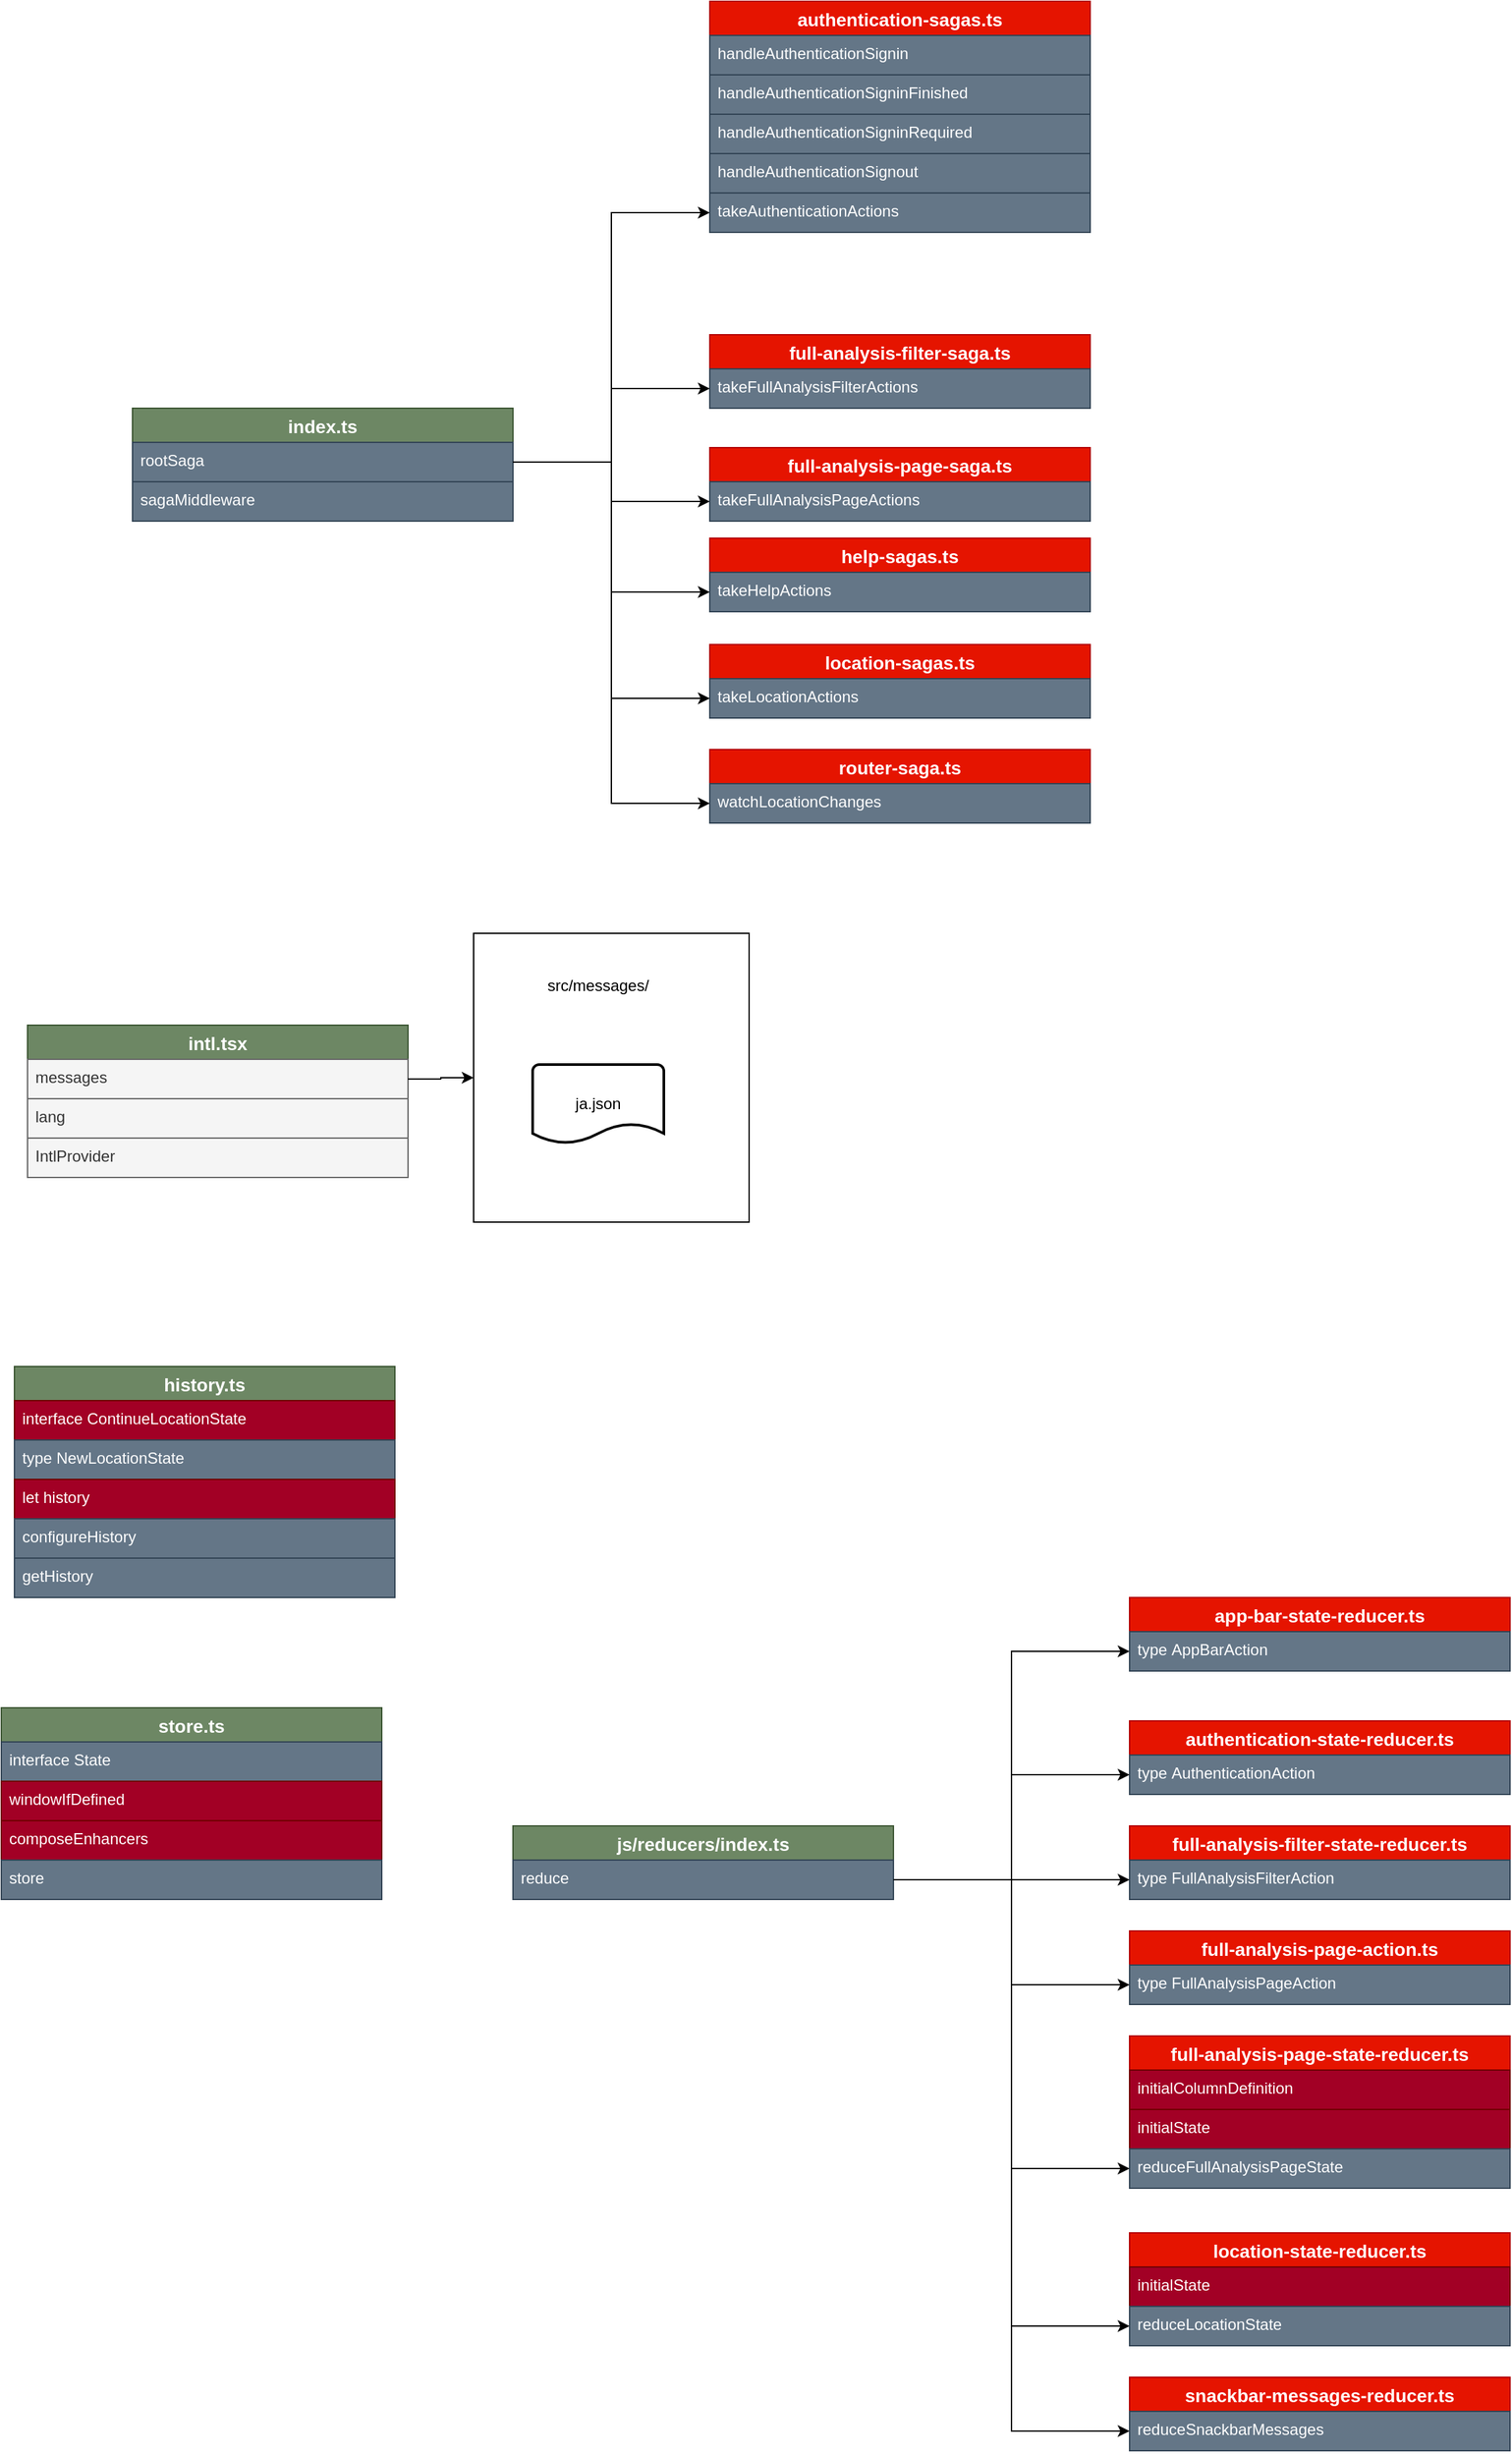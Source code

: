 <mxfile version="14.9.4" type="github">
  <diagram id="5SXes1SylNmNLAyZej1b" name="Page-1">
    <mxGraphModel dx="3010" dy="727" grid="1" gridSize="10" guides="1" tooltips="1" connect="1" arrows="1" fold="1" page="1" pageScale="1" pageWidth="850" pageHeight="1100" math="0" shadow="0">
      <root>
        <mxCell id="0" />
        <mxCell id="1" parent="0" />
        <mxCell id="j3aWC36EJ92PUxpBvVHE-1" value="full-analysis-page-saga.ts" style="swimlane;fontStyle=1;childLayout=stackLayout;horizontal=1;startSize=26;horizontalStack=0;resizeParent=1;resizeParentMax=0;resizeLast=0;collapsible=1;marginBottom=0;align=center;fontSize=14;fillColor=#e51400;strokeColor=#B20000;fontColor=#ffffff;" vertex="1" parent="1">
          <mxGeometry x="-1560" y="390" width="290" height="56" as="geometry">
            <mxRectangle x="-70" y="90" width="120" height="26" as="alternateBounds" />
          </mxGeometry>
        </mxCell>
        <mxCell id="j3aWC36EJ92PUxpBvVHE-2" value="takeFullAnalysisPageActions" style="text;strokeColor=#314354;fillColor=#647687;spacingLeft=4;spacingRight=4;overflow=hidden;rotatable=0;points=[[0,0.5],[1,0.5]];portConstraint=eastwest;fontSize=12;fontColor=#ffffff;" vertex="1" parent="j3aWC36EJ92PUxpBvVHE-1">
          <mxGeometry y="26" width="290" height="30" as="geometry" />
        </mxCell>
        <mxCell id="j3aWC36EJ92PUxpBvVHE-3" value="index.ts" style="swimlane;fontStyle=1;childLayout=stackLayout;horizontal=1;startSize=26;horizontalStack=0;resizeParent=1;resizeParentMax=0;resizeLast=0;collapsible=1;marginBottom=0;align=center;fontSize=14;fillColor=#6d8764;strokeColor=#3A5431;fontColor=#ffffff;" vertex="1" parent="1">
          <mxGeometry x="-2000" y="360" width="290" height="86" as="geometry">
            <mxRectangle x="-70" y="90" width="120" height="26" as="alternateBounds" />
          </mxGeometry>
        </mxCell>
        <mxCell id="j3aWC36EJ92PUxpBvVHE-4" value="rootSaga" style="text;strokeColor=#314354;fillColor=#647687;spacingLeft=4;spacingRight=4;overflow=hidden;rotatable=0;points=[[0,0.5],[1,0.5]];portConstraint=eastwest;fontSize=12;fontColor=#ffffff;" vertex="1" parent="j3aWC36EJ92PUxpBvVHE-3">
          <mxGeometry y="26" width="290" height="30" as="geometry" />
        </mxCell>
        <mxCell id="j3aWC36EJ92PUxpBvVHE-5" value="sagaMiddleware" style="text;strokeColor=#314354;fillColor=#647687;spacingLeft=4;spacingRight=4;overflow=hidden;rotatable=0;points=[[0,0.5],[1,0.5]];portConstraint=eastwest;fontSize=12;fontColor=#ffffff;" vertex="1" parent="j3aWC36EJ92PUxpBvVHE-3">
          <mxGeometry y="56" width="290" height="30" as="geometry" />
        </mxCell>
        <mxCell id="j3aWC36EJ92PUxpBvVHE-6" value="full-analysis-filter-saga.ts" style="swimlane;fontStyle=1;childLayout=stackLayout;horizontal=1;startSize=26;horizontalStack=0;resizeParent=1;resizeParentMax=0;resizeLast=0;collapsible=1;marginBottom=0;align=center;fontSize=14;fillColor=#e51400;strokeColor=#B20000;fontColor=#ffffff;" vertex="1" parent="1">
          <mxGeometry x="-1560" y="304" width="290" height="56" as="geometry">
            <mxRectangle x="-70" y="90" width="120" height="26" as="alternateBounds" />
          </mxGeometry>
        </mxCell>
        <mxCell id="j3aWC36EJ92PUxpBvVHE-7" value="takeFullAnalysisFilterActions" style="text;strokeColor=#314354;fillColor=#647687;spacingLeft=4;spacingRight=4;overflow=hidden;rotatable=0;points=[[0,0.5],[1,0.5]];portConstraint=eastwest;fontSize=12;fontColor=#ffffff;" vertex="1" parent="j3aWC36EJ92PUxpBvVHE-6">
          <mxGeometry y="26" width="290" height="30" as="geometry" />
        </mxCell>
        <mxCell id="j3aWC36EJ92PUxpBvVHE-8" value="help-sagas.ts" style="swimlane;fontStyle=1;childLayout=stackLayout;horizontal=1;startSize=26;horizontalStack=0;resizeParent=1;resizeParentMax=0;resizeLast=0;collapsible=1;marginBottom=0;align=center;fontSize=14;fillColor=#e51400;strokeColor=#B20000;fontColor=#ffffff;" vertex="1" parent="1">
          <mxGeometry x="-1560" y="459" width="290" height="56" as="geometry">
            <mxRectangle x="-70" y="90" width="120" height="26" as="alternateBounds" />
          </mxGeometry>
        </mxCell>
        <mxCell id="j3aWC36EJ92PUxpBvVHE-9" value="takeHelpActions" style="text;strokeColor=#314354;fillColor=#647687;spacingLeft=4;spacingRight=4;overflow=hidden;rotatable=0;points=[[0,0.5],[1,0.5]];portConstraint=eastwest;fontSize=12;fontColor=#ffffff;" vertex="1" parent="j3aWC36EJ92PUxpBvVHE-8">
          <mxGeometry y="26" width="290" height="30" as="geometry" />
        </mxCell>
        <mxCell id="j3aWC36EJ92PUxpBvVHE-10" value="location-sagas.ts" style="swimlane;fontStyle=1;childLayout=stackLayout;horizontal=1;startSize=26;horizontalStack=0;resizeParent=1;resizeParentMax=0;resizeLast=0;collapsible=1;marginBottom=0;align=center;fontSize=14;fillColor=#e51400;strokeColor=#B20000;fontColor=#ffffff;" vertex="1" parent="1">
          <mxGeometry x="-1560" y="540" width="290" height="56" as="geometry">
            <mxRectangle x="-70" y="90" width="120" height="26" as="alternateBounds" />
          </mxGeometry>
        </mxCell>
        <mxCell id="j3aWC36EJ92PUxpBvVHE-11" value="takeLocationActions" style="text;strokeColor=#314354;fillColor=#647687;spacingLeft=4;spacingRight=4;overflow=hidden;rotatable=0;points=[[0,0.5],[1,0.5]];portConstraint=eastwest;fontSize=12;fontColor=#ffffff;" vertex="1" parent="j3aWC36EJ92PUxpBvVHE-10">
          <mxGeometry y="26" width="290" height="30" as="geometry" />
        </mxCell>
        <mxCell id="j3aWC36EJ92PUxpBvVHE-12" value="authentication-sagas.ts" style="swimlane;fontStyle=1;childLayout=stackLayout;horizontal=1;startSize=26;horizontalStack=0;resizeParent=1;resizeParentMax=0;resizeLast=0;collapsible=1;marginBottom=0;align=center;fontSize=14;fillColor=#e51400;strokeColor=#B20000;fontColor=#ffffff;" vertex="1" parent="1">
          <mxGeometry x="-1560" y="50" width="290" height="176" as="geometry">
            <mxRectangle x="-70" y="90" width="120" height="26" as="alternateBounds" />
          </mxGeometry>
        </mxCell>
        <mxCell id="j3aWC36EJ92PUxpBvVHE-13" value="handleAuthenticationSignin" style="text;strokeColor=#314354;fillColor=#647687;spacingLeft=4;spacingRight=4;overflow=hidden;rotatable=0;points=[[0,0.5],[1,0.5]];portConstraint=eastwest;fontSize=12;fontColor=#ffffff;" vertex="1" parent="j3aWC36EJ92PUxpBvVHE-12">
          <mxGeometry y="26" width="290" height="30" as="geometry" />
        </mxCell>
        <mxCell id="j3aWC36EJ92PUxpBvVHE-14" value="handleAuthenticationSigninFinished" style="text;strokeColor=#314354;fillColor=#647687;spacingLeft=4;spacingRight=4;overflow=hidden;rotatable=0;points=[[0,0.5],[1,0.5]];portConstraint=eastwest;fontSize=12;fontColor=#ffffff;" vertex="1" parent="j3aWC36EJ92PUxpBvVHE-12">
          <mxGeometry y="56" width="290" height="30" as="geometry" />
        </mxCell>
        <mxCell id="j3aWC36EJ92PUxpBvVHE-15" value="handleAuthenticationSigninRequired" style="text;strokeColor=#314354;fillColor=#647687;spacingLeft=4;spacingRight=4;overflow=hidden;rotatable=0;points=[[0,0.5],[1,0.5]];portConstraint=eastwest;fontSize=12;fontColor=#ffffff;" vertex="1" parent="j3aWC36EJ92PUxpBvVHE-12">
          <mxGeometry y="86" width="290" height="30" as="geometry" />
        </mxCell>
        <mxCell id="j3aWC36EJ92PUxpBvVHE-16" value="handleAuthenticationSignout" style="text;strokeColor=#314354;fillColor=#647687;spacingLeft=4;spacingRight=4;overflow=hidden;rotatable=0;points=[[0,0.5],[1,0.5]];portConstraint=eastwest;fontSize=12;fontColor=#ffffff;" vertex="1" parent="j3aWC36EJ92PUxpBvVHE-12">
          <mxGeometry y="116" width="290" height="30" as="geometry" />
        </mxCell>
        <mxCell id="j3aWC36EJ92PUxpBvVHE-17" value="takeAuthenticationActions" style="text;strokeColor=#314354;fillColor=#647687;spacingLeft=4;spacingRight=4;overflow=hidden;rotatable=0;points=[[0,0.5],[1,0.5]];portConstraint=eastwest;fontSize=12;fontColor=#ffffff;" vertex="1" parent="j3aWC36EJ92PUxpBvVHE-12">
          <mxGeometry y="146" width="290" height="30" as="geometry" />
        </mxCell>
        <mxCell id="j3aWC36EJ92PUxpBvVHE-18" value="router-saga.ts" style="swimlane;fontStyle=1;childLayout=stackLayout;horizontal=1;startSize=26;horizontalStack=0;resizeParent=1;resizeParentMax=0;resizeLast=0;collapsible=1;marginBottom=0;align=center;fontSize=14;fillColor=#e51400;strokeColor=#B20000;fontColor=#ffffff;" vertex="1" parent="1">
          <mxGeometry x="-1560" y="620" width="290" height="56" as="geometry">
            <mxRectangle x="-70" y="90" width="120" height="26" as="alternateBounds" />
          </mxGeometry>
        </mxCell>
        <mxCell id="j3aWC36EJ92PUxpBvVHE-19" value="watchLocationChanges" style="text;strokeColor=#314354;fillColor=#647687;spacingLeft=4;spacingRight=4;overflow=hidden;rotatable=0;points=[[0,0.5],[1,0.5]];portConstraint=eastwest;fontSize=12;fontColor=#ffffff;" vertex="1" parent="j3aWC36EJ92PUxpBvVHE-18">
          <mxGeometry y="26" width="290" height="30" as="geometry" />
        </mxCell>
        <mxCell id="j3aWC36EJ92PUxpBvVHE-20" style="edgeStyle=orthogonalEdgeStyle;rounded=0;orthogonalLoop=1;jettySize=auto;html=1;entryX=0;entryY=0.5;entryDx=0;entryDy=0;" edge="1" parent="1" source="j3aWC36EJ92PUxpBvVHE-4" target="j3aWC36EJ92PUxpBvVHE-17">
          <mxGeometry relative="1" as="geometry" />
        </mxCell>
        <mxCell id="j3aWC36EJ92PUxpBvVHE-21" style="edgeStyle=orthogonalEdgeStyle;rounded=0;orthogonalLoop=1;jettySize=auto;html=1;entryX=0;entryY=0.5;entryDx=0;entryDy=0;" edge="1" parent="1" source="j3aWC36EJ92PUxpBvVHE-4" target="j3aWC36EJ92PUxpBvVHE-7">
          <mxGeometry relative="1" as="geometry" />
        </mxCell>
        <mxCell id="j3aWC36EJ92PUxpBvVHE-22" style="edgeStyle=orthogonalEdgeStyle;rounded=0;orthogonalLoop=1;jettySize=auto;html=1;entryX=0;entryY=0.5;entryDx=0;entryDy=0;" edge="1" parent="1" source="j3aWC36EJ92PUxpBvVHE-4" target="j3aWC36EJ92PUxpBvVHE-2">
          <mxGeometry relative="1" as="geometry" />
        </mxCell>
        <mxCell id="j3aWC36EJ92PUxpBvVHE-23" style="edgeStyle=orthogonalEdgeStyle;rounded=0;orthogonalLoop=1;jettySize=auto;html=1;" edge="1" parent="1" source="j3aWC36EJ92PUxpBvVHE-4" target="j3aWC36EJ92PUxpBvVHE-9">
          <mxGeometry relative="1" as="geometry" />
        </mxCell>
        <mxCell id="j3aWC36EJ92PUxpBvVHE-24" style="edgeStyle=orthogonalEdgeStyle;rounded=0;orthogonalLoop=1;jettySize=auto;html=1;" edge="1" parent="1" source="j3aWC36EJ92PUxpBvVHE-4" target="j3aWC36EJ92PUxpBvVHE-11">
          <mxGeometry relative="1" as="geometry" />
        </mxCell>
        <mxCell id="j3aWC36EJ92PUxpBvVHE-25" style="edgeStyle=orthogonalEdgeStyle;rounded=0;orthogonalLoop=1;jettySize=auto;html=1;" edge="1" parent="1" source="j3aWC36EJ92PUxpBvVHE-4" target="j3aWC36EJ92PUxpBvVHE-19">
          <mxGeometry relative="1" as="geometry" />
        </mxCell>
        <mxCell id="j3aWC36EJ92PUxpBvVHE-26" value="intl.tsx" style="swimlane;fontStyle=1;childLayout=stackLayout;horizontal=1;startSize=26;horizontalStack=0;resizeParent=1;resizeParentMax=0;resizeLast=0;collapsible=1;marginBottom=0;align=center;fontSize=14;fillColor=#6d8764;strokeColor=#3A5431;fontColor=#ffffff;" vertex="1" parent="1">
          <mxGeometry x="-2080" y="830" width="290" height="116" as="geometry">
            <mxRectangle x="-70" y="90" width="120" height="26" as="alternateBounds" />
          </mxGeometry>
        </mxCell>
        <mxCell id="j3aWC36EJ92PUxpBvVHE-27" value="messages" style="text;strokeColor=#666666;fillColor=#f5f5f5;spacingLeft=4;spacingRight=4;overflow=hidden;rotatable=0;points=[[0,0.5],[1,0.5]];portConstraint=eastwest;fontSize=12;fontColor=#333333;" vertex="1" parent="j3aWC36EJ92PUxpBvVHE-26">
          <mxGeometry y="26" width="290" height="30" as="geometry" />
        </mxCell>
        <mxCell id="j3aWC36EJ92PUxpBvVHE-28" value="lang" style="text;strokeColor=#666666;fillColor=#f5f5f5;spacingLeft=4;spacingRight=4;overflow=hidden;rotatable=0;points=[[0,0.5],[1,0.5]];portConstraint=eastwest;fontSize=12;fontColor=#333333;" vertex="1" parent="j3aWC36EJ92PUxpBvVHE-26">
          <mxGeometry y="56" width="290" height="30" as="geometry" />
        </mxCell>
        <mxCell id="j3aWC36EJ92PUxpBvVHE-29" value="IntlProvider" style="text;strokeColor=#666666;fillColor=#f5f5f5;spacingLeft=4;spacingRight=4;overflow=hidden;rotatable=0;points=[[0,0.5],[1,0.5]];portConstraint=eastwest;fontSize=12;fontColor=#333333;" vertex="1" parent="j3aWC36EJ92PUxpBvVHE-26">
          <mxGeometry y="86" width="290" height="30" as="geometry" />
        </mxCell>
        <mxCell id="j3aWC36EJ92PUxpBvVHE-37" value="" style="group" vertex="1" connectable="0" parent="1">
          <mxGeometry x="-1740" y="760" width="210" height="220" as="geometry" />
        </mxCell>
        <mxCell id="j3aWC36EJ92PUxpBvVHE-34" value="" style="rounded=0;whiteSpace=wrap;html=1;align=left;" vertex="1" parent="j3aWC36EJ92PUxpBvVHE-37">
          <mxGeometry width="210" height="220" as="geometry" />
        </mxCell>
        <mxCell id="j3aWC36EJ92PUxpBvVHE-33" value="ja.json" style="strokeWidth=2;html=1;shape=mxgraph.flowchart.document2;whiteSpace=wrap;size=0.25;" vertex="1" parent="j3aWC36EJ92PUxpBvVHE-37">
          <mxGeometry x="45" y="100" width="100" height="60" as="geometry" />
        </mxCell>
        <mxCell id="j3aWC36EJ92PUxpBvVHE-36" value="src/messages/" style="text;html=1;strokeColor=none;fillColor=none;align=center;verticalAlign=middle;whiteSpace=wrap;rounded=0;" vertex="1" parent="j3aWC36EJ92PUxpBvVHE-37">
          <mxGeometry x="75" y="30" width="40" height="20" as="geometry" />
        </mxCell>
        <mxCell id="j3aWC36EJ92PUxpBvVHE-38" style="edgeStyle=orthogonalEdgeStyle;rounded=0;orthogonalLoop=1;jettySize=auto;html=1;" edge="1" parent="1" source="j3aWC36EJ92PUxpBvVHE-27" target="j3aWC36EJ92PUxpBvVHE-34">
          <mxGeometry relative="1" as="geometry" />
        </mxCell>
        <mxCell id="j3aWC36EJ92PUxpBvVHE-39" value="history.ts" style="swimlane;fontStyle=1;childLayout=stackLayout;horizontal=1;startSize=26;horizontalStack=0;resizeParent=1;resizeParentMax=0;resizeLast=0;collapsible=1;marginBottom=0;align=center;fontSize=14;fillColor=#6d8764;strokeColor=#3A5431;fontColor=#ffffff;" vertex="1" parent="1">
          <mxGeometry x="-2090" y="1090" width="290" height="176" as="geometry">
            <mxRectangle x="-70" y="90" width="120" height="26" as="alternateBounds" />
          </mxGeometry>
        </mxCell>
        <mxCell id="j3aWC36EJ92PUxpBvVHE-40" value="interface ContinueLocationState" style="text;strokeColor=#6F0000;spacingLeft=4;spacingRight=4;overflow=hidden;rotatable=0;points=[[0,0.5],[1,0.5]];portConstraint=eastwest;fontSize=12;fontColor=#ffffff;fillColor=#a20025;" vertex="1" parent="j3aWC36EJ92PUxpBvVHE-39">
          <mxGeometry y="26" width="290" height="30" as="geometry" />
        </mxCell>
        <mxCell id="j3aWC36EJ92PUxpBvVHE-41" value="type NewLocationState" style="text;strokeColor=#314354;fillColor=#647687;spacingLeft=4;spacingRight=4;overflow=hidden;rotatable=0;points=[[0,0.5],[1,0.5]];portConstraint=eastwest;fontSize=12;fontColor=#ffffff;" vertex="1" parent="j3aWC36EJ92PUxpBvVHE-39">
          <mxGeometry y="56" width="290" height="30" as="geometry" />
        </mxCell>
        <mxCell id="j3aWC36EJ92PUxpBvVHE-42" value="let history" style="text;strokeColor=#6F0000;fillColor=#a20025;spacingLeft=4;spacingRight=4;overflow=hidden;rotatable=0;points=[[0,0.5],[1,0.5]];portConstraint=eastwest;fontSize=12;fontColor=#ffffff;" vertex="1" parent="j3aWC36EJ92PUxpBvVHE-39">
          <mxGeometry y="86" width="290" height="30" as="geometry" />
        </mxCell>
        <mxCell id="j3aWC36EJ92PUxpBvVHE-43" value="configureHistory" style="text;strokeColor=#314354;fillColor=#647687;spacingLeft=4;spacingRight=4;overflow=hidden;rotatable=0;points=[[0,0.5],[1,0.5]];portConstraint=eastwest;fontSize=12;fontColor=#ffffff;" vertex="1" parent="j3aWC36EJ92PUxpBvVHE-39">
          <mxGeometry y="116" width="290" height="30" as="geometry" />
        </mxCell>
        <mxCell id="j3aWC36EJ92PUxpBvVHE-44" value="getHistory" style="text;strokeColor=#314354;fillColor=#647687;spacingLeft=4;spacingRight=4;overflow=hidden;rotatable=0;points=[[0,0.5],[1,0.5]];portConstraint=eastwest;fontSize=12;fontColor=#ffffff;" vertex="1" parent="j3aWC36EJ92PUxpBvVHE-39">
          <mxGeometry y="146" width="290" height="30" as="geometry" />
        </mxCell>
        <mxCell id="j3aWC36EJ92PUxpBvVHE-45" value="store.ts" style="swimlane;fontStyle=1;childLayout=stackLayout;horizontal=1;startSize=26;horizontalStack=0;resizeParent=1;resizeParentMax=0;resizeLast=0;collapsible=1;marginBottom=0;align=center;fontSize=14;fillColor=#6d8764;strokeColor=#3A5431;fontColor=#ffffff;" vertex="1" parent="1">
          <mxGeometry x="-2100" y="1350" width="290" height="146" as="geometry">
            <mxRectangle x="-70" y="90" width="120" height="26" as="alternateBounds" />
          </mxGeometry>
        </mxCell>
        <mxCell id="j3aWC36EJ92PUxpBvVHE-47" value="interface State&#xa;" style="text;strokeColor=#314354;fillColor=#647687;spacingLeft=4;spacingRight=4;overflow=hidden;rotatable=0;points=[[0,0.5],[1,0.5]];portConstraint=eastwest;fontSize=12;fontColor=#ffffff;" vertex="1" parent="j3aWC36EJ92PUxpBvVHE-45">
          <mxGeometry y="26" width="290" height="30" as="geometry" />
        </mxCell>
        <mxCell id="j3aWC36EJ92PUxpBvVHE-48" value="windowIfDefined" style="text;strokeColor=#6F0000;fillColor=#a20025;spacingLeft=4;spacingRight=4;overflow=hidden;rotatable=0;points=[[0,0.5],[1,0.5]];portConstraint=eastwest;fontSize=12;fontColor=#ffffff;" vertex="1" parent="j3aWC36EJ92PUxpBvVHE-45">
          <mxGeometry y="56" width="290" height="30" as="geometry" />
        </mxCell>
        <mxCell id="j3aWC36EJ92PUxpBvVHE-51" value="composeEnhancers" style="text;strokeColor=#6F0000;fillColor=#a20025;spacingLeft=4;spacingRight=4;overflow=hidden;rotatable=0;points=[[0,0.5],[1,0.5]];portConstraint=eastwest;fontSize=12;fontColor=#ffffff;" vertex="1" parent="j3aWC36EJ92PUxpBvVHE-45">
          <mxGeometry y="86" width="290" height="30" as="geometry" />
        </mxCell>
        <mxCell id="j3aWC36EJ92PUxpBvVHE-49" value="store" style="text;strokeColor=#314354;fillColor=#647687;spacingLeft=4;spacingRight=4;overflow=hidden;rotatable=0;points=[[0,0.5],[1,0.5]];portConstraint=eastwest;fontSize=12;fontColor=#ffffff;" vertex="1" parent="j3aWC36EJ92PUxpBvVHE-45">
          <mxGeometry y="116" width="290" height="30" as="geometry" />
        </mxCell>
        <mxCell id="j3aWC36EJ92PUxpBvVHE-52" value="js/reducers/index.ts" style="swimlane;fontStyle=1;childLayout=stackLayout;horizontal=1;startSize=26;horizontalStack=0;resizeParent=1;resizeParentMax=0;resizeLast=0;collapsible=1;marginBottom=0;align=center;fontSize=14;fillColor=#6d8764;strokeColor=#3A5431;fontColor=#ffffff;" vertex="1" parent="1">
          <mxGeometry x="-1710" y="1440" width="290" height="56" as="geometry">
            <mxRectangle x="-70" y="90" width="120" height="26" as="alternateBounds" />
          </mxGeometry>
        </mxCell>
        <mxCell id="j3aWC36EJ92PUxpBvVHE-53" value="reduce" style="text;strokeColor=#314354;fillColor=#647687;spacingLeft=4;spacingRight=4;overflow=hidden;rotatable=0;points=[[0,0.5],[1,0.5]];portConstraint=eastwest;fontSize=12;fontColor=#ffffff;" vertex="1" parent="j3aWC36EJ92PUxpBvVHE-52">
          <mxGeometry y="26" width="290" height="30" as="geometry" />
        </mxCell>
        <mxCell id="j3aWC36EJ92PUxpBvVHE-58" value="app-bar-state-reducer.ts" style="swimlane;fontStyle=1;childLayout=stackLayout;horizontal=1;startSize=26;horizontalStack=0;resizeParent=1;resizeParentMax=0;resizeLast=0;collapsible=1;marginBottom=0;align=center;fontSize=14;fillColor=#e51400;strokeColor=#B20000;fontColor=#ffffff;" vertex="1" parent="1">
          <mxGeometry x="-1240" y="1266" width="290" height="56" as="geometry">
            <mxRectangle x="-70" y="90" width="120" height="26" as="alternateBounds" />
          </mxGeometry>
        </mxCell>
        <mxCell id="j3aWC36EJ92PUxpBvVHE-59" value="type AppBarAction" style="text;strokeColor=#314354;fillColor=#647687;spacingLeft=4;spacingRight=4;overflow=hidden;rotatable=0;points=[[0,0.5],[1,0.5]];portConstraint=eastwest;fontSize=12;fontColor=#ffffff;" vertex="1" parent="j3aWC36EJ92PUxpBvVHE-58">
          <mxGeometry y="26" width="290" height="30" as="geometry" />
        </mxCell>
        <mxCell id="j3aWC36EJ92PUxpBvVHE-60" value="authentication-state-reducer.ts" style="swimlane;fontStyle=1;childLayout=stackLayout;horizontal=1;startSize=26;horizontalStack=0;resizeParent=1;resizeParentMax=0;resizeLast=0;collapsible=1;marginBottom=0;align=center;fontSize=14;fillColor=#e51400;strokeColor=#B20000;fontColor=#ffffff;" vertex="1" parent="1">
          <mxGeometry x="-1240" y="1360" width="290" height="56" as="geometry">
            <mxRectangle x="-70" y="90" width="120" height="26" as="alternateBounds" />
          </mxGeometry>
        </mxCell>
        <mxCell id="j3aWC36EJ92PUxpBvVHE-61" value="type AuthenticationAction" style="text;strokeColor=#314354;fillColor=#647687;spacingLeft=4;spacingRight=4;overflow=hidden;rotatable=0;points=[[0,0.5],[1,0.5]];portConstraint=eastwest;fontSize=12;fontColor=#ffffff;" vertex="1" parent="j3aWC36EJ92PUxpBvVHE-60">
          <mxGeometry y="26" width="290" height="30" as="geometry" />
        </mxCell>
        <mxCell id="j3aWC36EJ92PUxpBvVHE-62" value="full-analysis-filter-state-reducer.ts" style="swimlane;fontStyle=1;childLayout=stackLayout;horizontal=1;startSize=26;horizontalStack=0;resizeParent=1;resizeParentMax=0;resizeLast=0;collapsible=1;marginBottom=0;align=center;fontSize=14;fillColor=#e51400;strokeColor=#B20000;fontColor=#ffffff;" vertex="1" parent="1">
          <mxGeometry x="-1240" y="1440" width="290" height="56" as="geometry">
            <mxRectangle x="-70" y="90" width="120" height="26" as="alternateBounds" />
          </mxGeometry>
        </mxCell>
        <mxCell id="j3aWC36EJ92PUxpBvVHE-63" value="type FullAnalysisFilterAction" style="text;strokeColor=#314354;fillColor=#647687;spacingLeft=4;spacingRight=4;overflow=hidden;rotatable=0;points=[[0,0.5],[1,0.5]];portConstraint=eastwest;fontSize=12;fontColor=#ffffff;" vertex="1" parent="j3aWC36EJ92PUxpBvVHE-62">
          <mxGeometry y="26" width="290" height="30" as="geometry" />
        </mxCell>
        <mxCell id="j3aWC36EJ92PUxpBvVHE-64" value="full-analysis-page-action.ts" style="swimlane;fontStyle=1;childLayout=stackLayout;horizontal=1;startSize=26;horizontalStack=0;resizeParent=1;resizeParentMax=0;resizeLast=0;collapsible=1;marginBottom=0;align=center;fontSize=14;fillColor=#e51400;strokeColor=#B20000;fontColor=#ffffff;" vertex="1" parent="1">
          <mxGeometry x="-1240" y="1520" width="290" height="56" as="geometry">
            <mxRectangle x="-70" y="90" width="120" height="26" as="alternateBounds" />
          </mxGeometry>
        </mxCell>
        <mxCell id="j3aWC36EJ92PUxpBvVHE-65" value="type FullAnalysisPageAction" style="text;strokeColor=#314354;fillColor=#647687;spacingLeft=4;spacingRight=4;overflow=hidden;rotatable=0;points=[[0,0.5],[1,0.5]];portConstraint=eastwest;fontSize=12;fontColor=#ffffff;" vertex="1" parent="j3aWC36EJ92PUxpBvVHE-64">
          <mxGeometry y="26" width="290" height="30" as="geometry" />
        </mxCell>
        <mxCell id="j3aWC36EJ92PUxpBvVHE-66" value="full-analysis-page-state-reducer.ts" style="swimlane;fontStyle=1;childLayout=stackLayout;horizontal=1;startSize=26;horizontalStack=0;resizeParent=1;resizeParentMax=0;resizeLast=0;collapsible=1;marginBottom=0;align=center;fontSize=14;fillColor=#e51400;strokeColor=#B20000;fontColor=#ffffff;" vertex="1" parent="1">
          <mxGeometry x="-1240" y="1600" width="290" height="116" as="geometry">
            <mxRectangle x="-70" y="90" width="120" height="26" as="alternateBounds" />
          </mxGeometry>
        </mxCell>
        <mxCell id="j3aWC36EJ92PUxpBvVHE-67" value="initialColumnDefinition" style="text;strokeColor=#6F0000;fillColor=#a20025;spacingLeft=4;spacingRight=4;overflow=hidden;rotatable=0;points=[[0,0.5],[1,0.5]];portConstraint=eastwest;fontSize=12;fontColor=#ffffff;" vertex="1" parent="j3aWC36EJ92PUxpBvVHE-66">
          <mxGeometry y="26" width="290" height="30" as="geometry" />
        </mxCell>
        <mxCell id="j3aWC36EJ92PUxpBvVHE-87" value="initialState" style="text;strokeColor=#6F0000;fillColor=#a20025;spacingLeft=4;spacingRight=4;overflow=hidden;rotatable=0;points=[[0,0.5],[1,0.5]];portConstraint=eastwest;fontSize=12;fontColor=#ffffff;" vertex="1" parent="j3aWC36EJ92PUxpBvVHE-66">
          <mxGeometry y="56" width="290" height="30" as="geometry" />
        </mxCell>
        <mxCell id="j3aWC36EJ92PUxpBvVHE-80" value="reduceFullAnalysisPageState" style="text;strokeColor=#314354;fillColor=#647687;spacingLeft=4;spacingRight=4;overflow=hidden;rotatable=0;points=[[0,0.5],[1,0.5]];portConstraint=eastwest;fontSize=12;fontColor=#ffffff;" vertex="1" parent="j3aWC36EJ92PUxpBvVHE-66">
          <mxGeometry y="86" width="290" height="30" as="geometry" />
        </mxCell>
        <mxCell id="j3aWC36EJ92PUxpBvVHE-68" value="location-state-reducer.ts" style="swimlane;fontStyle=1;childLayout=stackLayout;horizontal=1;startSize=26;horizontalStack=0;resizeParent=1;resizeParentMax=0;resizeLast=0;collapsible=1;marginBottom=0;align=center;fontSize=14;fillColor=#e51400;strokeColor=#B20000;fontColor=#ffffff;" vertex="1" parent="1">
          <mxGeometry x="-1240" y="1750" width="290" height="86" as="geometry">
            <mxRectangle x="-70" y="90" width="120" height="26" as="alternateBounds" />
          </mxGeometry>
        </mxCell>
        <mxCell id="j3aWC36EJ92PUxpBvVHE-69" value="initialState" style="text;strokeColor=#6F0000;fillColor=#a20025;spacingLeft=4;spacingRight=4;overflow=hidden;rotatable=0;points=[[0,0.5],[1,0.5]];portConstraint=eastwest;fontSize=12;fontColor=#ffffff;" vertex="1" parent="j3aWC36EJ92PUxpBvVHE-68">
          <mxGeometry y="26" width="290" height="30" as="geometry" />
        </mxCell>
        <mxCell id="j3aWC36EJ92PUxpBvVHE-77" value="reduceLocationState" style="text;strokeColor=#314354;fillColor=#647687;spacingLeft=4;spacingRight=4;overflow=hidden;rotatable=0;points=[[0,0.5],[1,0.5]];portConstraint=eastwest;fontSize=12;fontColor=#ffffff;" vertex="1" parent="j3aWC36EJ92PUxpBvVHE-68">
          <mxGeometry y="56" width="290" height="30" as="geometry" />
        </mxCell>
        <mxCell id="j3aWC36EJ92PUxpBvVHE-70" value="snackbar-messages-reducer.ts" style="swimlane;fontStyle=1;childLayout=stackLayout;horizontal=1;startSize=26;horizontalStack=0;resizeParent=1;resizeParentMax=0;resizeLast=0;collapsible=1;marginBottom=0;align=center;fontSize=14;fillColor=#e51400;strokeColor=#B20000;fontColor=#ffffff;" vertex="1" parent="1">
          <mxGeometry x="-1240" y="1860" width="290" height="56" as="geometry">
            <mxRectangle x="-70" y="90" width="120" height="26" as="alternateBounds" />
          </mxGeometry>
        </mxCell>
        <mxCell id="j3aWC36EJ92PUxpBvVHE-73" value="reduceSnackbarMessages" style="text;strokeColor=#314354;fillColor=#647687;spacingLeft=4;spacingRight=4;overflow=hidden;rotatable=0;points=[[0,0.5],[1,0.5]];portConstraint=eastwest;fontSize=12;fontColor=#ffffff;" vertex="1" parent="j3aWC36EJ92PUxpBvVHE-70">
          <mxGeometry y="26" width="290" height="30" as="geometry" />
        </mxCell>
        <mxCell id="j3aWC36EJ92PUxpBvVHE-74" style="edgeStyle=orthogonalEdgeStyle;rounded=0;orthogonalLoop=1;jettySize=auto;html=1;entryX=0;entryY=0.5;entryDx=0;entryDy=0;" edge="1" parent="1" source="j3aWC36EJ92PUxpBvVHE-53" target="j3aWC36EJ92PUxpBvVHE-73">
          <mxGeometry relative="1" as="geometry" />
        </mxCell>
        <mxCell id="j3aWC36EJ92PUxpBvVHE-79" style="edgeStyle=orthogonalEdgeStyle;rounded=0;orthogonalLoop=1;jettySize=auto;html=1;" edge="1" parent="1" source="j3aWC36EJ92PUxpBvVHE-53" target="j3aWC36EJ92PUxpBvVHE-77">
          <mxGeometry relative="1" as="geometry" />
        </mxCell>
        <mxCell id="j3aWC36EJ92PUxpBvVHE-81" style="edgeStyle=orthogonalEdgeStyle;rounded=0;orthogonalLoop=1;jettySize=auto;html=1;entryX=0;entryY=0.5;entryDx=0;entryDy=0;" edge="1" parent="1" source="j3aWC36EJ92PUxpBvVHE-53" target="j3aWC36EJ92PUxpBvVHE-80">
          <mxGeometry relative="1" as="geometry" />
        </mxCell>
        <mxCell id="j3aWC36EJ92PUxpBvVHE-83" style="edgeStyle=orthogonalEdgeStyle;rounded=0;orthogonalLoop=1;jettySize=auto;html=1;entryX=0;entryY=0.5;entryDx=0;entryDy=0;" edge="1" parent="1" source="j3aWC36EJ92PUxpBvVHE-53" target="j3aWC36EJ92PUxpBvVHE-65">
          <mxGeometry relative="1" as="geometry" />
        </mxCell>
        <mxCell id="j3aWC36EJ92PUxpBvVHE-84" style="edgeStyle=orthogonalEdgeStyle;rounded=0;orthogonalLoop=1;jettySize=auto;html=1;" edge="1" parent="1" source="j3aWC36EJ92PUxpBvVHE-53" target="j3aWC36EJ92PUxpBvVHE-63">
          <mxGeometry relative="1" as="geometry" />
        </mxCell>
        <mxCell id="j3aWC36EJ92PUxpBvVHE-85" style="edgeStyle=orthogonalEdgeStyle;rounded=0;orthogonalLoop=1;jettySize=auto;html=1;" edge="1" parent="1" source="j3aWC36EJ92PUxpBvVHE-53" target="j3aWC36EJ92PUxpBvVHE-61">
          <mxGeometry relative="1" as="geometry" />
        </mxCell>
        <mxCell id="j3aWC36EJ92PUxpBvVHE-86" style="edgeStyle=orthogonalEdgeStyle;rounded=0;orthogonalLoop=1;jettySize=auto;html=1;entryX=0;entryY=0.5;entryDx=0;entryDy=0;" edge="1" parent="1" source="j3aWC36EJ92PUxpBvVHE-53" target="j3aWC36EJ92PUxpBvVHE-59">
          <mxGeometry relative="1" as="geometry" />
        </mxCell>
      </root>
    </mxGraphModel>
  </diagram>
</mxfile>
